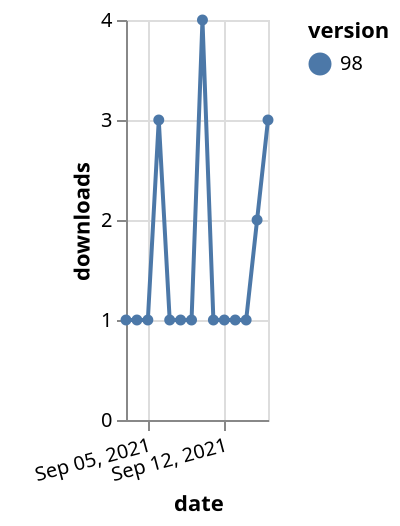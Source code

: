 {"$schema": "https://vega.github.io/schema/vega-lite/v5.json", "description": "A simple bar chart with embedded data.", "data": {"values": [{"date": "2021-09-03", "total": 294, "delta": 1, "version": "98"}, {"date": "2021-09-04", "total": 295, "delta": 1, "version": "98"}, {"date": "2021-09-05", "total": 296, "delta": 1, "version": "98"}, {"date": "2021-09-06", "total": 299, "delta": 3, "version": "98"}, {"date": "2021-09-07", "total": 300, "delta": 1, "version": "98"}, {"date": "2021-09-08", "total": 301, "delta": 1, "version": "98"}, {"date": "2021-09-09", "total": 302, "delta": 1, "version": "98"}, {"date": "2021-09-10", "total": 306, "delta": 4, "version": "98"}, {"date": "2021-09-11", "total": 307, "delta": 1, "version": "98"}, {"date": "2021-09-12", "total": 308, "delta": 1, "version": "98"}, {"date": "2021-09-13", "total": 309, "delta": 1, "version": "98"}, {"date": "2021-09-14", "total": 310, "delta": 1, "version": "98"}, {"date": "2021-09-15", "total": 312, "delta": 2, "version": "98"}, {"date": "2021-09-16", "total": 315, "delta": 3, "version": "98"}]}, "width": "container", "mark": {"type": "line", "point": {"filled": true}}, "encoding": {"x": {"field": "date", "type": "temporal", "timeUnit": "yearmonthdate", "title": "date", "axis": {"labelAngle": -15}}, "y": {"field": "delta", "type": "quantitative", "title": "downloads"}, "color": {"field": "version", "type": "nominal"}, "tooltip": {"field": "delta"}}}
